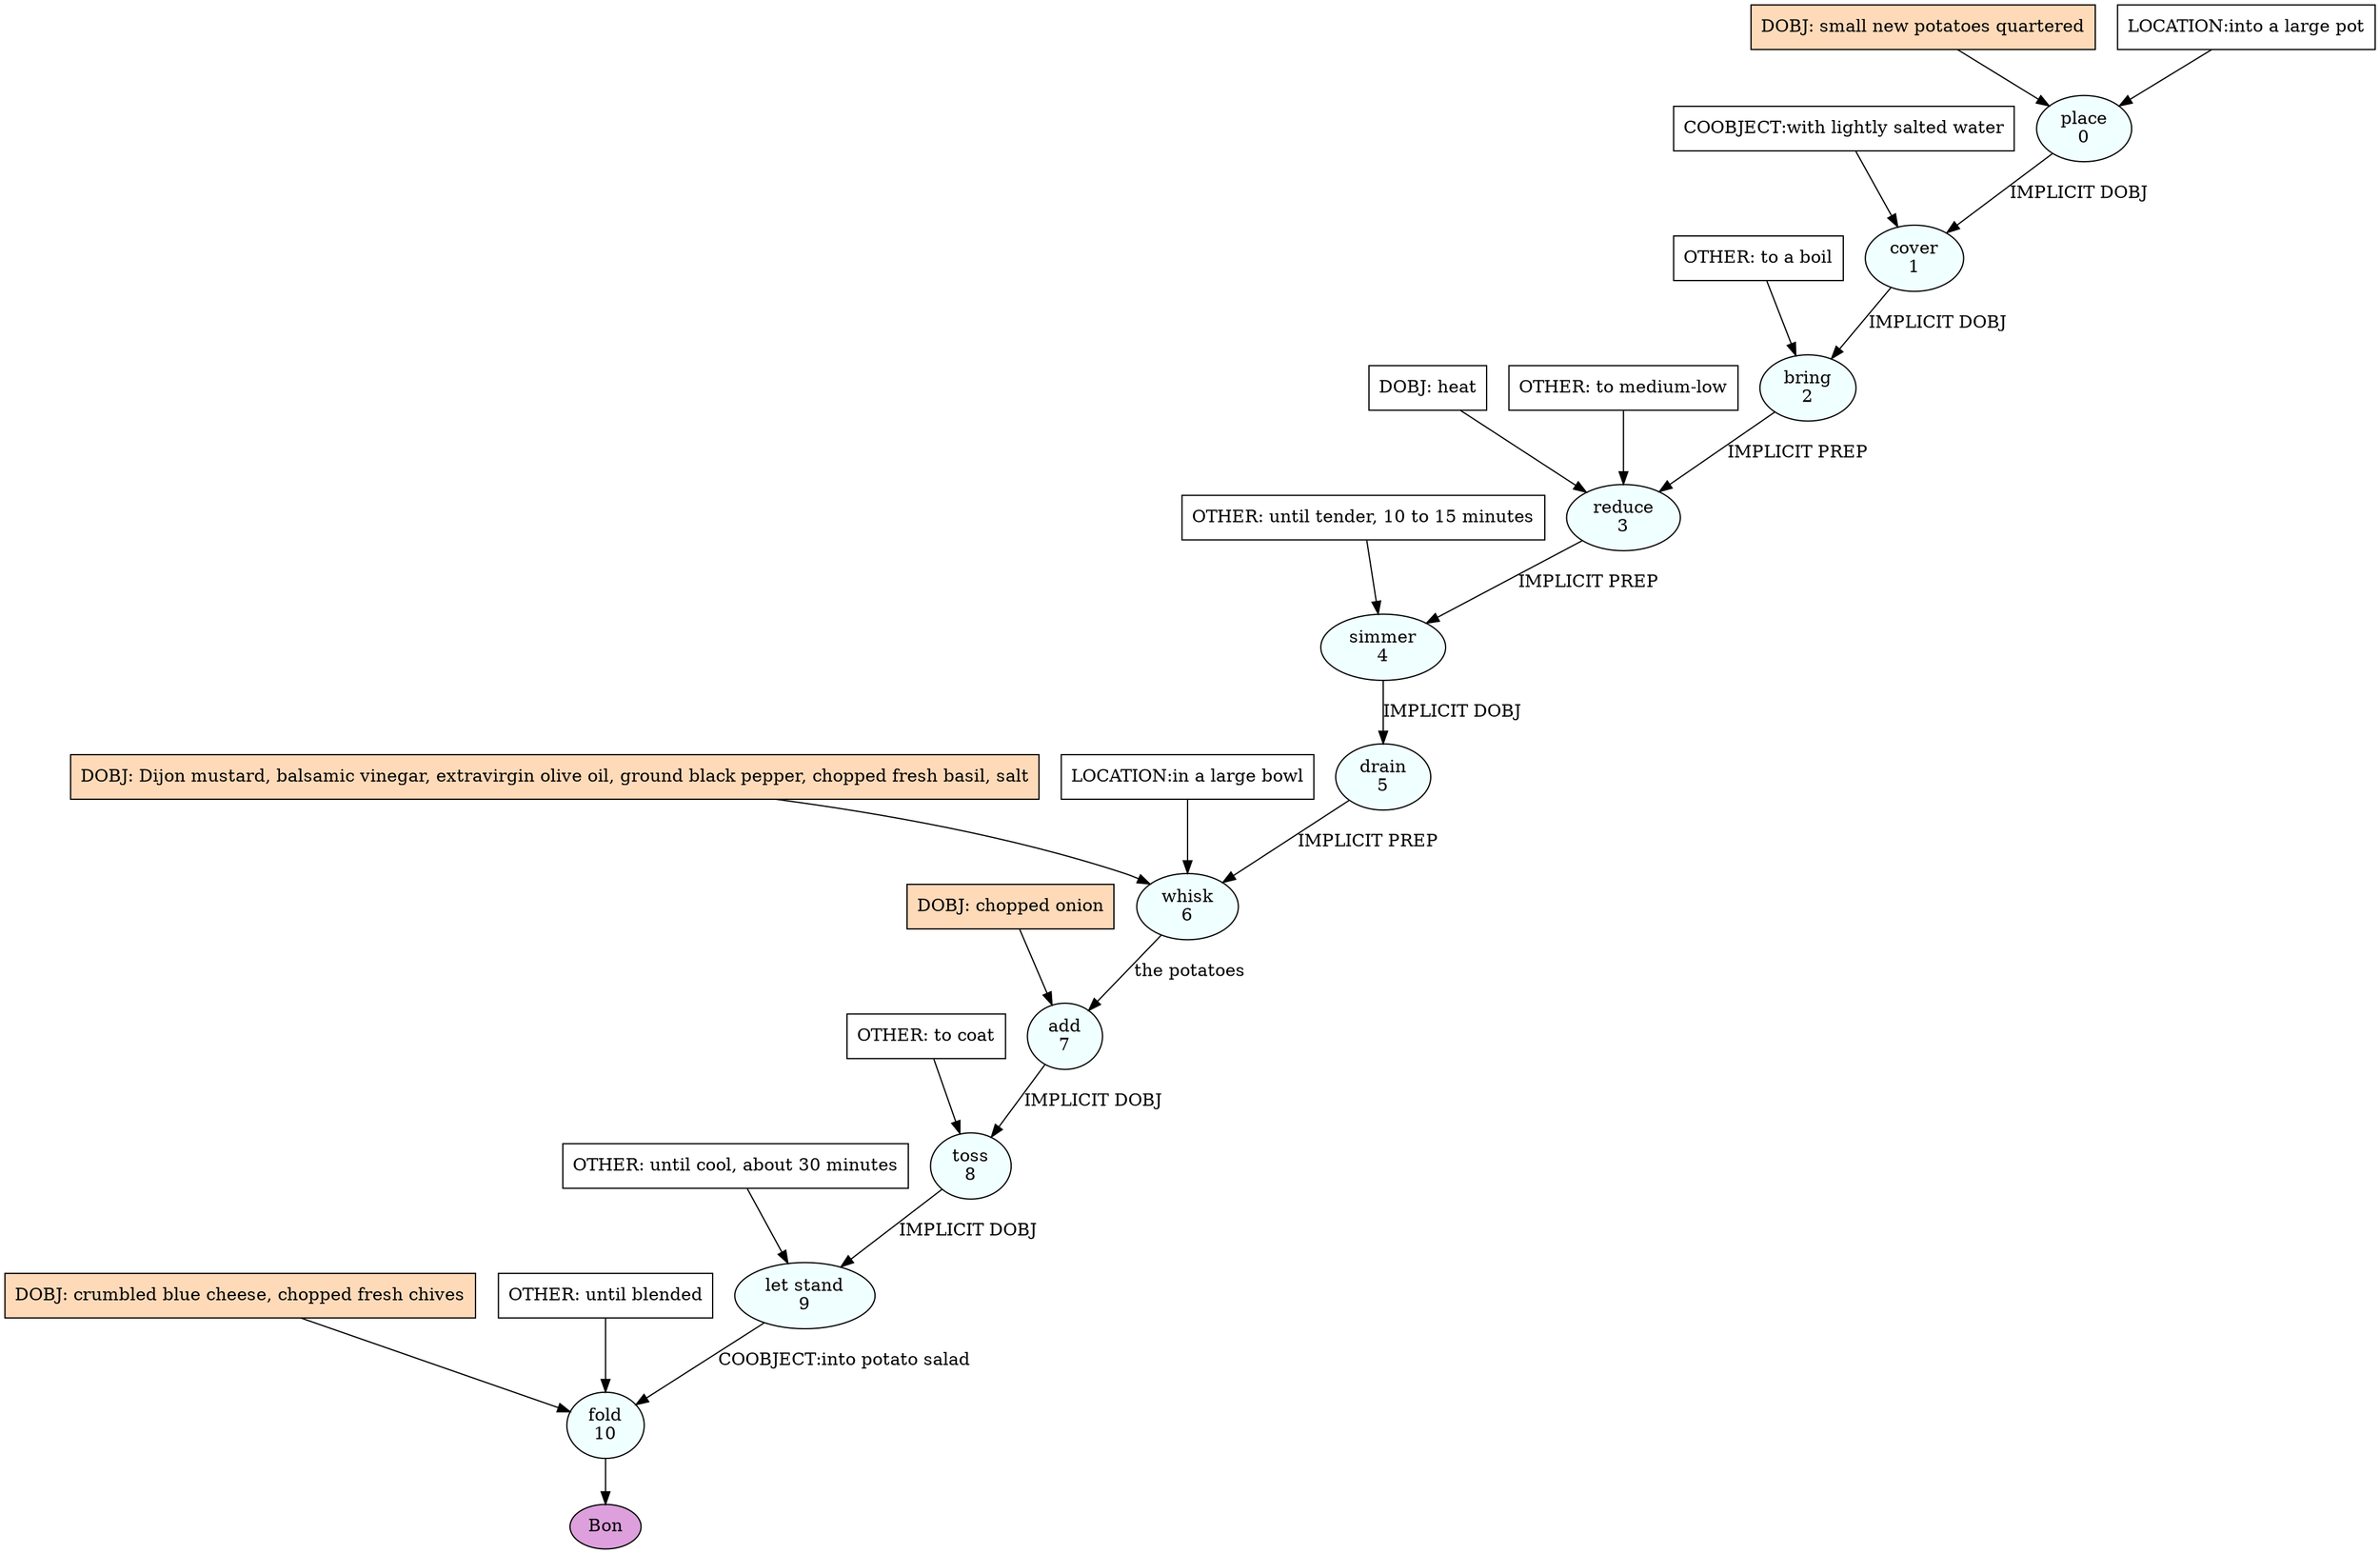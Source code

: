 digraph recipe {
E0[label="place
0", shape=oval, style=filled, fillcolor=azure]
E1[label="cover
1", shape=oval, style=filled, fillcolor=azure]
E2[label="bring
2", shape=oval, style=filled, fillcolor=azure]
E3[label="reduce
3", shape=oval, style=filled, fillcolor=azure]
E4[label="simmer
4", shape=oval, style=filled, fillcolor=azure]
E5[label="drain
5", shape=oval, style=filled, fillcolor=azure]
E6[label="whisk
6", shape=oval, style=filled, fillcolor=azure]
E7[label="add
7", shape=oval, style=filled, fillcolor=azure]
E8[label="toss
8", shape=oval, style=filled, fillcolor=azure]
E9[label="let stand
9", shape=oval, style=filled, fillcolor=azure]
E10[label="fold
10", shape=oval, style=filled, fillcolor=azure]
D0[label="DOBJ: small new potatoes quartered", shape=box, style=filled, fillcolor=peachpuff]
D0 -> E0
P0_0[label="LOCATION:into a large pot", shape=box, style=filled, fillcolor=white]
P0_0 -> E0
E0 -> E1 [label="IMPLICIT DOBJ"]
P1_0_0[label="COOBJECT:with lightly salted water", shape=box, style=filled, fillcolor=white]
P1_0_0 -> E1
E1 -> E2 [label="IMPLICIT DOBJ"]
O2_0_0[label="OTHER: to a boil", shape=box, style=filled, fillcolor=white]
O2_0_0 -> E2
D3_0[label="DOBJ: heat", shape=box, style=filled, fillcolor=white]
D3_0 -> E3
E2 -> E3 [label="IMPLICIT PREP"]
O3_0_0[label="OTHER: to medium-low", shape=box, style=filled, fillcolor=white]
O3_0_0 -> E3
E3 -> E4 [label="IMPLICIT PREP"]
O4_0_0[label="OTHER: until tender, 10 to 15 minutes", shape=box, style=filled, fillcolor=white]
O4_0_0 -> E4
E4 -> E5 [label="IMPLICIT DOBJ"]
D6_ing[label="DOBJ: Dijon mustard, balsamic vinegar, extravirgin olive oil, ground black pepper, chopped fresh basil, salt", shape=box, style=filled, fillcolor=peachpuff]
D6_ing -> E6
E5 -> E6 [label="IMPLICIT PREP"]
P6_1_0[label="LOCATION:in a large bowl", shape=box, style=filled, fillcolor=white]
P6_1_0 -> E6
D7_ing[label="DOBJ: chopped onion", shape=box, style=filled, fillcolor=peachpuff]
D7_ing -> E7
E6 -> E7 [label="the potatoes"]
E7 -> E8 [label="IMPLICIT DOBJ"]
O8_0_0[label="OTHER: to coat", shape=box, style=filled, fillcolor=white]
O8_0_0 -> E8
E8 -> E9 [label="IMPLICIT DOBJ"]
O9_0_0[label="OTHER: until cool, about 30 minutes", shape=box, style=filled, fillcolor=white]
O9_0_0 -> E9
D10_ing[label="DOBJ: crumbled blue cheese, chopped fresh chives", shape=box, style=filled, fillcolor=peachpuff]
D10_ing -> E10
E9 -> E10 [label="COOBJECT:into potato salad"]
O10_0_0[label="OTHER: until blended", shape=box, style=filled, fillcolor=white]
O10_0_0 -> E10
EOR[label="Bon", shape=oval, style=filled, fillcolor=plum]
E10 -> EOR
}
